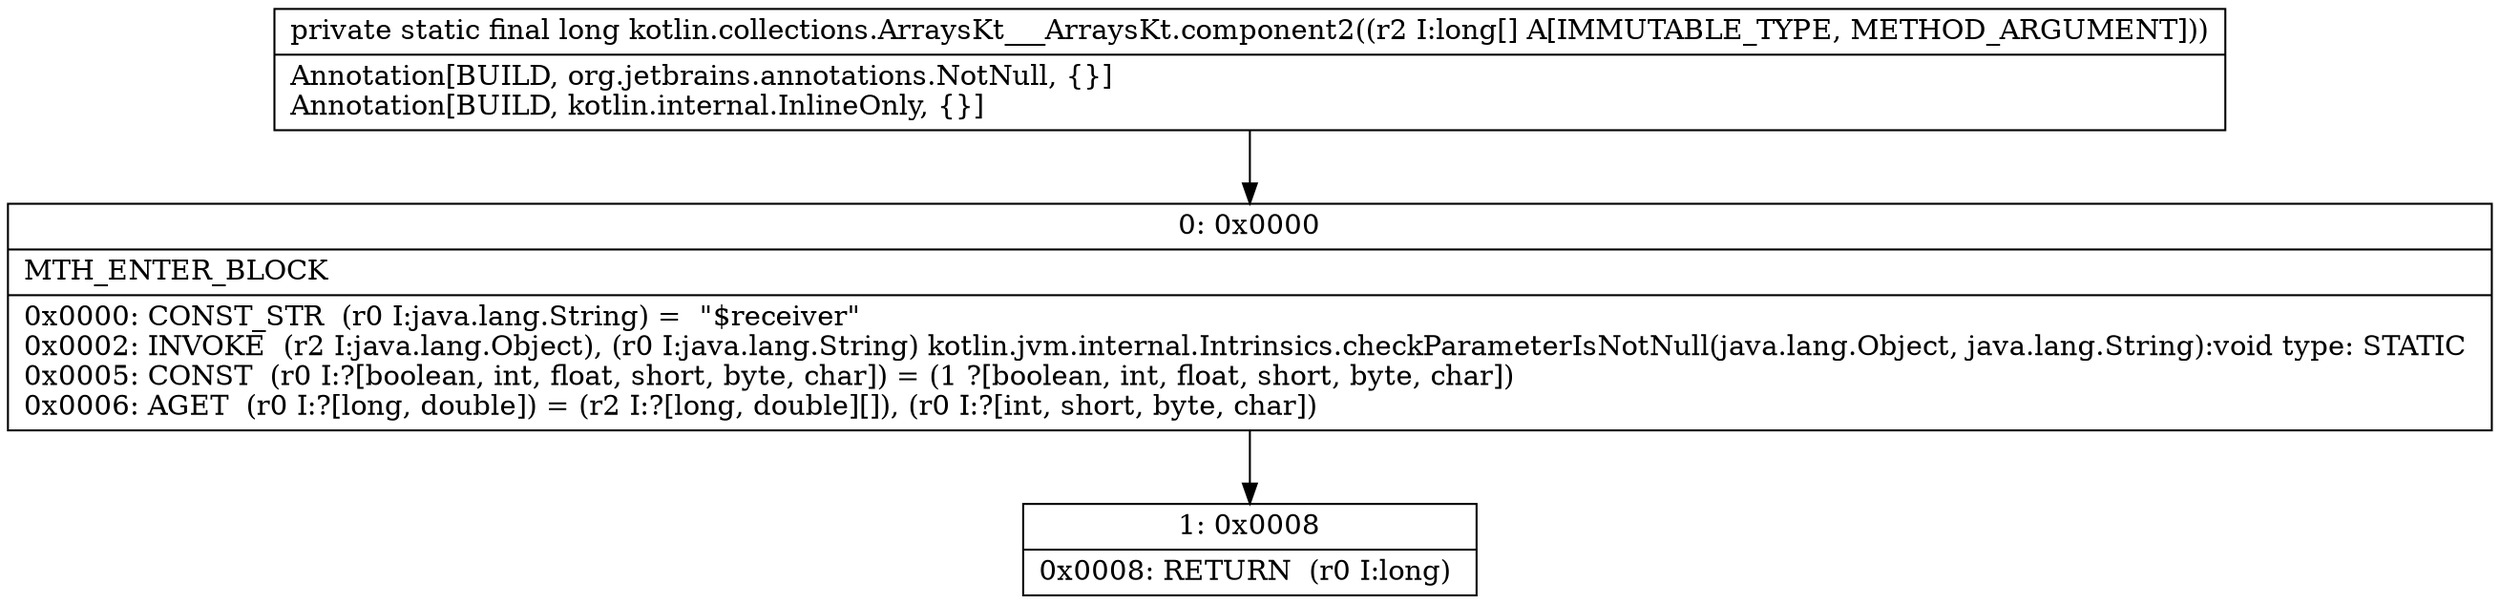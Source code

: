 digraph "CFG forkotlin.collections.ArraysKt___ArraysKt.component2([J)J" {
Node_0 [shape=record,label="{0\:\ 0x0000|MTH_ENTER_BLOCK\l|0x0000: CONST_STR  (r0 I:java.lang.String) =  \"$receiver\" \l0x0002: INVOKE  (r2 I:java.lang.Object), (r0 I:java.lang.String) kotlin.jvm.internal.Intrinsics.checkParameterIsNotNull(java.lang.Object, java.lang.String):void type: STATIC \l0x0005: CONST  (r0 I:?[boolean, int, float, short, byte, char]) = (1 ?[boolean, int, float, short, byte, char]) \l0x0006: AGET  (r0 I:?[long, double]) = (r2 I:?[long, double][]), (r0 I:?[int, short, byte, char]) \l}"];
Node_1 [shape=record,label="{1\:\ 0x0008|0x0008: RETURN  (r0 I:long) \l}"];
MethodNode[shape=record,label="{private static final long kotlin.collections.ArraysKt___ArraysKt.component2((r2 I:long[] A[IMMUTABLE_TYPE, METHOD_ARGUMENT]))  | Annotation[BUILD, org.jetbrains.annotations.NotNull, \{\}]\lAnnotation[BUILD, kotlin.internal.InlineOnly, \{\}]\l}"];
MethodNode -> Node_0;
Node_0 -> Node_1;
}


